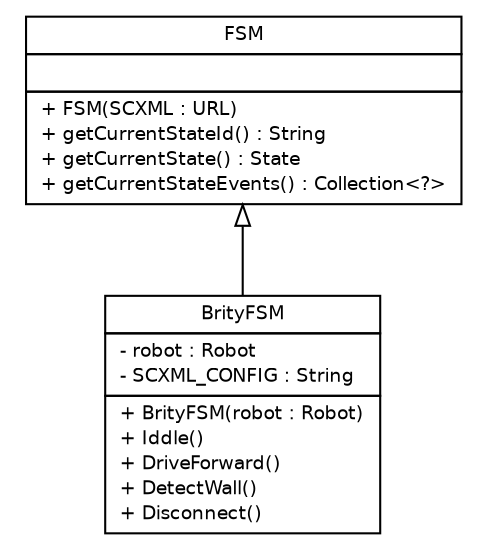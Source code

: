 #!/usr/local/bin/dot
#
# Class diagram 
# Generated by UMLGraph version R5_6 (http://www.umlgraph.org/)
#

digraph G {
	edge [fontname="Helvetica",fontsize=10,labelfontname="Helvetica",labelfontsize=10];
	node [fontname="Helvetica",fontsize=10,shape=plaintext];
	nodesep=0.25;
	ranksep=0.5;
	// jab.lejos.liverobots.brity.fsm.BrityFSM
	c51 [label=<<table title="jab.lejos.liverobots.brity.fsm.BrityFSM" border="0" cellborder="1" cellspacing="0" cellpadding="2" port="p" href="./BrityFSM.html">
		<tr><td><table border="0" cellspacing="0" cellpadding="1">
<tr><td align="center" balign="center"> BrityFSM </td></tr>
		</table></td></tr>
		<tr><td><table border="0" cellspacing="0" cellpadding="1">
<tr><td align="left" balign="left"> - robot : Robot </td></tr>
<tr><td align="left" balign="left"> - SCXML_CONFIG : String </td></tr>
		</table></td></tr>
		<tr><td><table border="0" cellspacing="0" cellpadding="1">
<tr><td align="left" balign="left"> + BrityFSM(robot : Robot) </td></tr>
<tr><td align="left" balign="left"> + Iddle() </td></tr>
<tr><td align="left" balign="left"> + DriveForward() </td></tr>
<tr><td align="left" balign="left"> + DetectWall() </td></tr>
<tr><td align="left" balign="left"> + Disconnect() </td></tr>
		</table></td></tr>
		</table>>, URL="./BrityFSM.html", fontname="Helvetica", fontcolor="black", fontsize=9.0];
	// jab.lejos.liverobots.brity.fsm.FSM
	c52 [label=<<table title="jab.lejos.liverobots.brity.fsm.FSM" border="0" cellborder="1" cellspacing="0" cellpadding="2" port="p" href="./FSM.html">
		<tr><td><table border="0" cellspacing="0" cellpadding="1">
<tr><td align="center" balign="center"> FSM </td></tr>
		</table></td></tr>
		<tr><td><table border="0" cellspacing="0" cellpadding="1">
<tr><td align="left" balign="left">  </td></tr>
		</table></td></tr>
		<tr><td><table border="0" cellspacing="0" cellpadding="1">
<tr><td align="left" balign="left"> + FSM(SCXML : URL) </td></tr>
<tr><td align="left" balign="left"> + getCurrentStateId() : String </td></tr>
<tr><td align="left" balign="left"> + getCurrentState() : State </td></tr>
<tr><td align="left" balign="left"> + getCurrentStateEvents() : Collection&lt;?&gt; </td></tr>
		</table></td></tr>
		</table>>, URL="./FSM.html", fontname="Helvetica", fontcolor="black", fontsize=9.0];
	//jab.lejos.liverobots.brity.fsm.BrityFSM extends jab.lejos.liverobots.brity.fsm.FSM
	c52:p -> c51:p [dir=back,arrowtail=empty];
}

